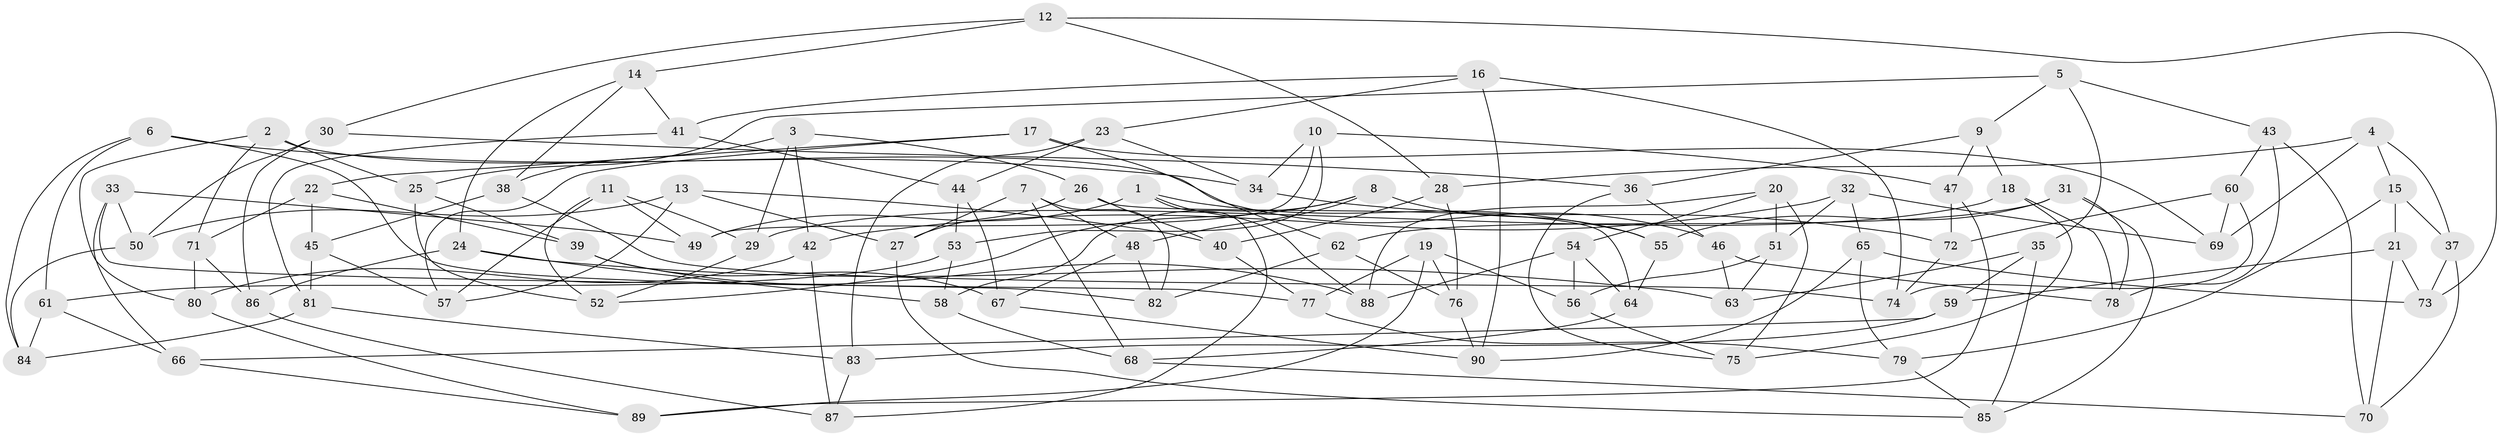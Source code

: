 // Generated by graph-tools (version 1.1) at 2025/16/03/09/25 04:16:14]
// undirected, 90 vertices, 180 edges
graph export_dot {
graph [start="1"]
  node [color=gray90,style=filled];
  1;
  2;
  3;
  4;
  5;
  6;
  7;
  8;
  9;
  10;
  11;
  12;
  13;
  14;
  15;
  16;
  17;
  18;
  19;
  20;
  21;
  22;
  23;
  24;
  25;
  26;
  27;
  28;
  29;
  30;
  31;
  32;
  33;
  34;
  35;
  36;
  37;
  38;
  39;
  40;
  41;
  42;
  43;
  44;
  45;
  46;
  47;
  48;
  49;
  50;
  51;
  52;
  53;
  54;
  55;
  56;
  57;
  58;
  59;
  60;
  61;
  62;
  63;
  64;
  65;
  66;
  67;
  68;
  69;
  70;
  71;
  72;
  73;
  74;
  75;
  76;
  77;
  78;
  79;
  80;
  81;
  82;
  83;
  84;
  85;
  86;
  87;
  88;
  89;
  90;
  1 -- 87;
  1 -- 88;
  1 -- 55;
  1 -- 49;
  2 -- 80;
  2 -- 25;
  2 -- 46;
  2 -- 71;
  3 -- 42;
  3 -- 38;
  3 -- 29;
  3 -- 26;
  4 -- 69;
  4 -- 37;
  4 -- 28;
  4 -- 15;
  5 -- 25;
  5 -- 9;
  5 -- 35;
  5 -- 43;
  6 -- 84;
  6 -- 34;
  6 -- 82;
  6 -- 61;
  7 -- 27;
  7 -- 82;
  7 -- 48;
  7 -- 68;
  8 -- 58;
  8 -- 48;
  8 -- 55;
  8 -- 52;
  9 -- 47;
  9 -- 18;
  9 -- 36;
  10 -- 47;
  10 -- 34;
  10 -- 53;
  10 -- 49;
  11 -- 57;
  11 -- 52;
  11 -- 49;
  11 -- 29;
  12 -- 30;
  12 -- 14;
  12 -- 73;
  12 -- 28;
  13 -- 57;
  13 -- 40;
  13 -- 27;
  13 -- 50;
  14 -- 38;
  14 -- 24;
  14 -- 41;
  15 -- 79;
  15 -- 37;
  15 -- 21;
  16 -- 41;
  16 -- 74;
  16 -- 23;
  16 -- 90;
  17 -- 22;
  17 -- 62;
  17 -- 69;
  17 -- 57;
  18 -- 29;
  18 -- 75;
  18 -- 78;
  19 -- 77;
  19 -- 76;
  19 -- 89;
  19 -- 56;
  20 -- 88;
  20 -- 51;
  20 -- 54;
  20 -- 75;
  21 -- 59;
  21 -- 70;
  21 -- 73;
  22 -- 39;
  22 -- 71;
  22 -- 45;
  23 -- 83;
  23 -- 44;
  23 -- 34;
  24 -- 63;
  24 -- 86;
  24 -- 58;
  25 -- 52;
  25 -- 39;
  26 -- 40;
  26 -- 64;
  26 -- 27;
  27 -- 85;
  28 -- 40;
  28 -- 76;
  29 -- 52;
  30 -- 50;
  30 -- 86;
  30 -- 36;
  31 -- 55;
  31 -- 62;
  31 -- 78;
  31 -- 85;
  32 -- 69;
  32 -- 51;
  32 -- 42;
  32 -- 65;
  33 -- 77;
  33 -- 49;
  33 -- 66;
  33 -- 50;
  34 -- 72;
  35 -- 63;
  35 -- 59;
  35 -- 85;
  36 -- 46;
  36 -- 75;
  37 -- 73;
  37 -- 70;
  38 -- 45;
  38 -- 74;
  39 -- 88;
  39 -- 67;
  40 -- 77;
  41 -- 44;
  41 -- 81;
  42 -- 87;
  42 -- 80;
  43 -- 78;
  43 -- 70;
  43 -- 60;
  44 -- 53;
  44 -- 67;
  45 -- 57;
  45 -- 81;
  46 -- 63;
  46 -- 78;
  47 -- 72;
  47 -- 89;
  48 -- 82;
  48 -- 67;
  50 -- 84;
  51 -- 56;
  51 -- 63;
  53 -- 61;
  53 -- 58;
  54 -- 56;
  54 -- 88;
  54 -- 64;
  55 -- 64;
  56 -- 75;
  58 -- 68;
  59 -- 83;
  59 -- 66;
  60 -- 74;
  60 -- 69;
  60 -- 72;
  61 -- 66;
  61 -- 84;
  62 -- 76;
  62 -- 82;
  64 -- 68;
  65 -- 90;
  65 -- 79;
  65 -- 73;
  66 -- 89;
  67 -- 90;
  68 -- 70;
  71 -- 80;
  71 -- 86;
  72 -- 74;
  76 -- 90;
  77 -- 79;
  79 -- 85;
  80 -- 89;
  81 -- 84;
  81 -- 83;
  83 -- 87;
  86 -- 87;
}
